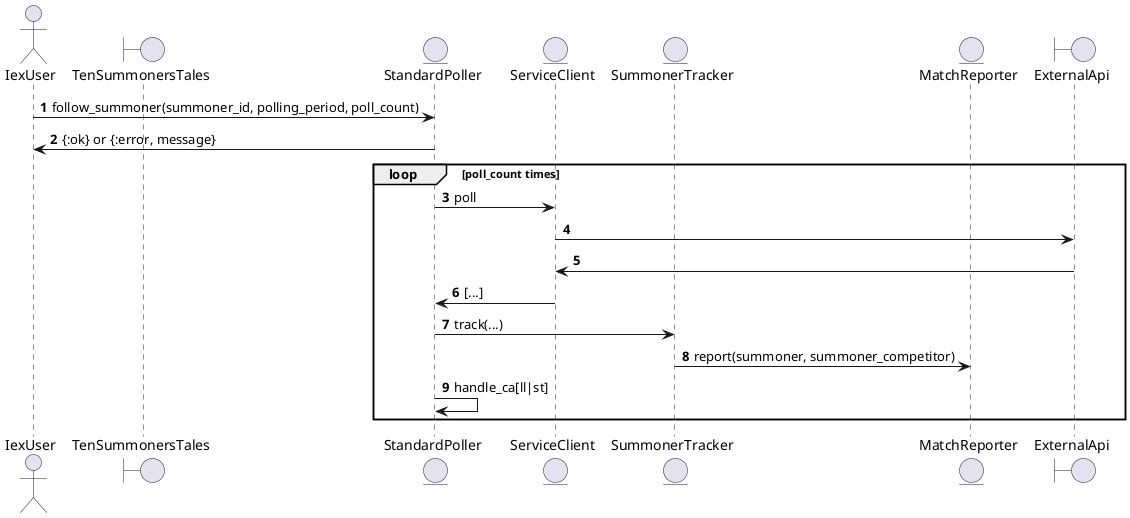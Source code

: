 @startuml
'https://plantuml.com/sequence-diagram

autonumber

actor IexUser
boundary TenSummonersTales
entity StandardPoller
entity ServiceClient
entity SummonerTracker
entity MatchReporter
boundary ExternalApi

IexUser -> StandardPoller : follow_summoner(summoner_id, polling_period, poll_count)
IexUser <- StandardPoller : {:ok} or {:error, message}
loop poll_count times

  StandardPoller -> ServiceClient : poll
  ServiceClient -> ExternalApi
  ServiceClient <- ExternalApi
  StandardPoller <- ServiceClient : [...]

  StandardPoller -> SummonerTracker : track(...)
  SummonerTracker -> MatchReporter : report(summoner, summoner_competitor)

  StandardPoller -> StandardPoller : handle_ca[ll|st]
end

@enduml
